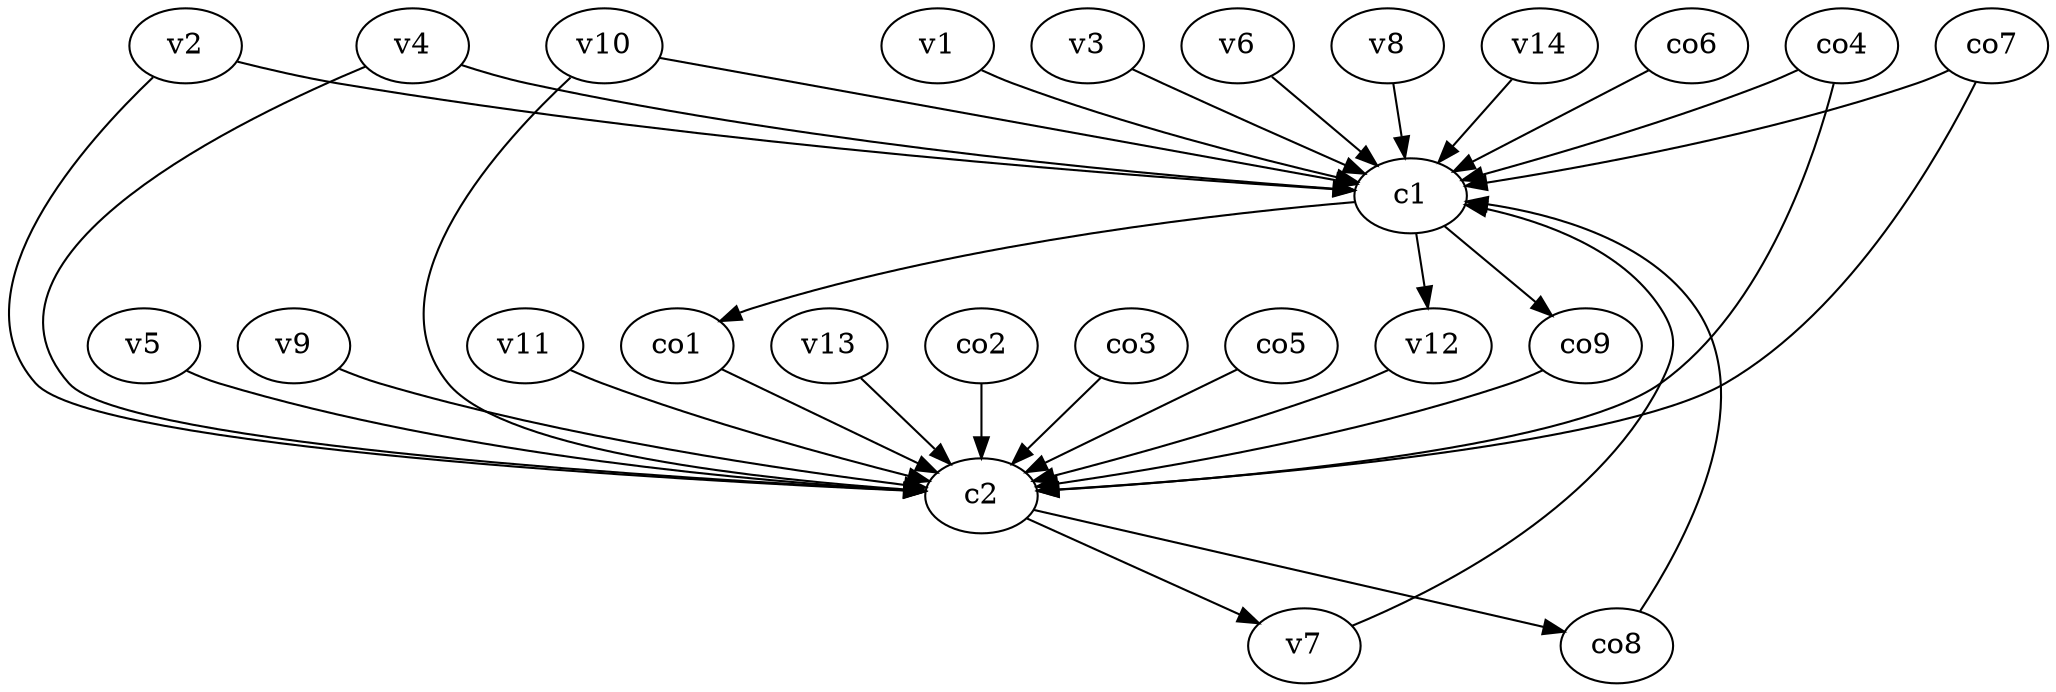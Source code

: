 strict digraph  {
c1;
c2;
v1;
v2;
v3;
v4;
v5;
v6;
v7;
v8;
v9;
v10;
v11;
v12;
v13;
v14;
co1;
co2;
co3;
co4;
co5;
co6;
co7;
co8;
co9;
c1 -> co1  [weight=1];
c1 -> v12  [weight=1];
c1 -> co9  [weight=1];
c2 -> v7  [weight=1];
c2 -> co8  [weight=1];
v1 -> c1  [weight=1];
v2 -> c2  [weight=1];
v2 -> c1  [weight=1];
v3 -> c1  [weight=1];
v4 -> c2  [weight=1];
v4 -> c1  [weight=1];
v5 -> c2  [weight=1];
v6 -> c1  [weight=1];
v7 -> c1  [weight=1];
v8 -> c1  [weight=1];
v9 -> c2  [weight=1];
v10 -> c2  [weight=1];
v10 -> c1  [weight=1];
v11 -> c2  [weight=1];
v12 -> c2  [weight=1];
v13 -> c2  [weight=1];
v14 -> c1  [weight=1];
co1 -> c2  [weight=1];
co2 -> c2  [weight=1];
co3 -> c2  [weight=1];
co4 -> c1  [weight=1];
co4 -> c2  [weight=1];
co5 -> c2  [weight=1];
co6 -> c1  [weight=1];
co7 -> c1  [weight=1];
co7 -> c2  [weight=1];
co8 -> c1  [weight=1];
co9 -> c2  [weight=1];
}
